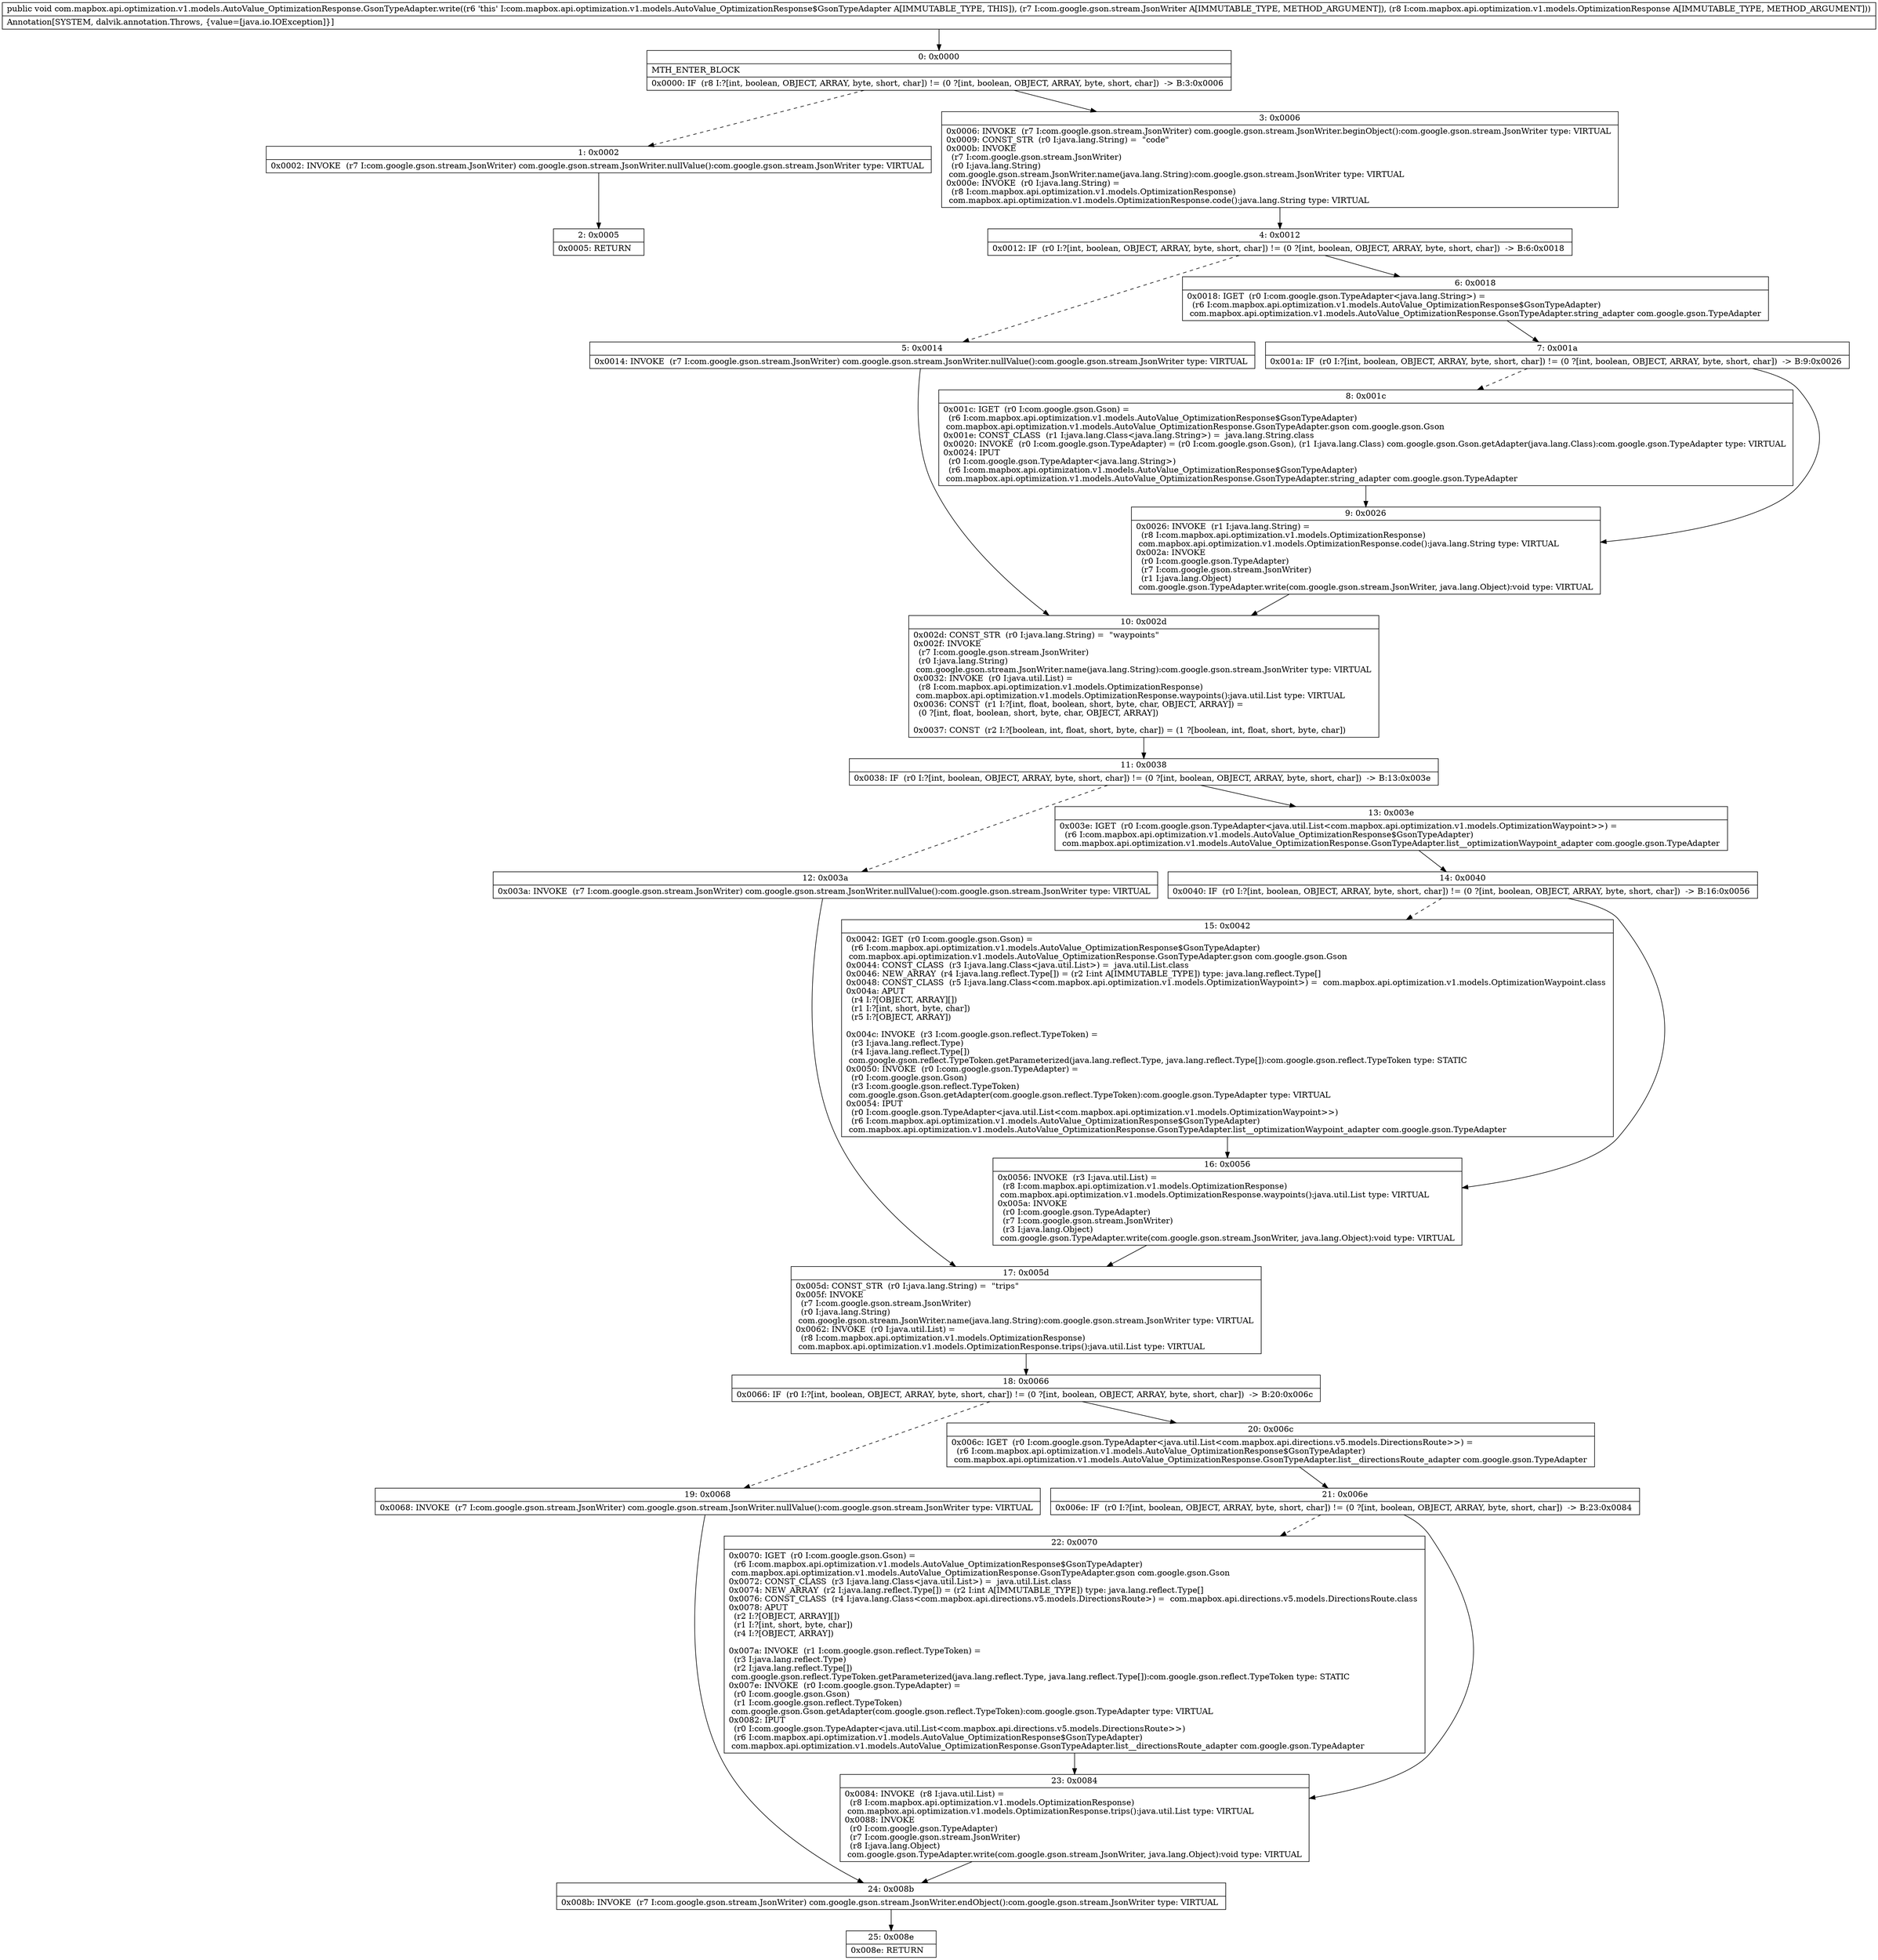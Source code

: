digraph "CFG forcom.mapbox.api.optimization.v1.models.AutoValue_OptimizationResponse.GsonTypeAdapter.write(Lcom\/google\/gson\/stream\/JsonWriter;Lcom\/mapbox\/api\/optimization\/v1\/models\/OptimizationResponse;)V" {
Node_0 [shape=record,label="{0\:\ 0x0000|MTH_ENTER_BLOCK\l|0x0000: IF  (r8 I:?[int, boolean, OBJECT, ARRAY, byte, short, char]) != (0 ?[int, boolean, OBJECT, ARRAY, byte, short, char])  \-\> B:3:0x0006 \l}"];
Node_1 [shape=record,label="{1\:\ 0x0002|0x0002: INVOKE  (r7 I:com.google.gson.stream.JsonWriter) com.google.gson.stream.JsonWriter.nullValue():com.google.gson.stream.JsonWriter type: VIRTUAL \l}"];
Node_2 [shape=record,label="{2\:\ 0x0005|0x0005: RETURN   \l}"];
Node_3 [shape=record,label="{3\:\ 0x0006|0x0006: INVOKE  (r7 I:com.google.gson.stream.JsonWriter) com.google.gson.stream.JsonWriter.beginObject():com.google.gson.stream.JsonWriter type: VIRTUAL \l0x0009: CONST_STR  (r0 I:java.lang.String) =  \"code\" \l0x000b: INVOKE  \l  (r7 I:com.google.gson.stream.JsonWriter)\l  (r0 I:java.lang.String)\l com.google.gson.stream.JsonWriter.name(java.lang.String):com.google.gson.stream.JsonWriter type: VIRTUAL \l0x000e: INVOKE  (r0 I:java.lang.String) = \l  (r8 I:com.mapbox.api.optimization.v1.models.OptimizationResponse)\l com.mapbox.api.optimization.v1.models.OptimizationResponse.code():java.lang.String type: VIRTUAL \l}"];
Node_4 [shape=record,label="{4\:\ 0x0012|0x0012: IF  (r0 I:?[int, boolean, OBJECT, ARRAY, byte, short, char]) != (0 ?[int, boolean, OBJECT, ARRAY, byte, short, char])  \-\> B:6:0x0018 \l}"];
Node_5 [shape=record,label="{5\:\ 0x0014|0x0014: INVOKE  (r7 I:com.google.gson.stream.JsonWriter) com.google.gson.stream.JsonWriter.nullValue():com.google.gson.stream.JsonWriter type: VIRTUAL \l}"];
Node_6 [shape=record,label="{6\:\ 0x0018|0x0018: IGET  (r0 I:com.google.gson.TypeAdapter\<java.lang.String\>) = \l  (r6 I:com.mapbox.api.optimization.v1.models.AutoValue_OptimizationResponse$GsonTypeAdapter)\l com.mapbox.api.optimization.v1.models.AutoValue_OptimizationResponse.GsonTypeAdapter.string_adapter com.google.gson.TypeAdapter \l}"];
Node_7 [shape=record,label="{7\:\ 0x001a|0x001a: IF  (r0 I:?[int, boolean, OBJECT, ARRAY, byte, short, char]) != (0 ?[int, boolean, OBJECT, ARRAY, byte, short, char])  \-\> B:9:0x0026 \l}"];
Node_8 [shape=record,label="{8\:\ 0x001c|0x001c: IGET  (r0 I:com.google.gson.Gson) = \l  (r6 I:com.mapbox.api.optimization.v1.models.AutoValue_OptimizationResponse$GsonTypeAdapter)\l com.mapbox.api.optimization.v1.models.AutoValue_OptimizationResponse.GsonTypeAdapter.gson com.google.gson.Gson \l0x001e: CONST_CLASS  (r1 I:java.lang.Class\<java.lang.String\>) =  java.lang.String.class \l0x0020: INVOKE  (r0 I:com.google.gson.TypeAdapter) = (r0 I:com.google.gson.Gson), (r1 I:java.lang.Class) com.google.gson.Gson.getAdapter(java.lang.Class):com.google.gson.TypeAdapter type: VIRTUAL \l0x0024: IPUT  \l  (r0 I:com.google.gson.TypeAdapter\<java.lang.String\>)\l  (r6 I:com.mapbox.api.optimization.v1.models.AutoValue_OptimizationResponse$GsonTypeAdapter)\l com.mapbox.api.optimization.v1.models.AutoValue_OptimizationResponse.GsonTypeAdapter.string_adapter com.google.gson.TypeAdapter \l}"];
Node_9 [shape=record,label="{9\:\ 0x0026|0x0026: INVOKE  (r1 I:java.lang.String) = \l  (r8 I:com.mapbox.api.optimization.v1.models.OptimizationResponse)\l com.mapbox.api.optimization.v1.models.OptimizationResponse.code():java.lang.String type: VIRTUAL \l0x002a: INVOKE  \l  (r0 I:com.google.gson.TypeAdapter)\l  (r7 I:com.google.gson.stream.JsonWriter)\l  (r1 I:java.lang.Object)\l com.google.gson.TypeAdapter.write(com.google.gson.stream.JsonWriter, java.lang.Object):void type: VIRTUAL \l}"];
Node_10 [shape=record,label="{10\:\ 0x002d|0x002d: CONST_STR  (r0 I:java.lang.String) =  \"waypoints\" \l0x002f: INVOKE  \l  (r7 I:com.google.gson.stream.JsonWriter)\l  (r0 I:java.lang.String)\l com.google.gson.stream.JsonWriter.name(java.lang.String):com.google.gson.stream.JsonWriter type: VIRTUAL \l0x0032: INVOKE  (r0 I:java.util.List) = \l  (r8 I:com.mapbox.api.optimization.v1.models.OptimizationResponse)\l com.mapbox.api.optimization.v1.models.OptimizationResponse.waypoints():java.util.List type: VIRTUAL \l0x0036: CONST  (r1 I:?[int, float, boolean, short, byte, char, OBJECT, ARRAY]) = \l  (0 ?[int, float, boolean, short, byte, char, OBJECT, ARRAY])\l \l0x0037: CONST  (r2 I:?[boolean, int, float, short, byte, char]) = (1 ?[boolean, int, float, short, byte, char]) \l}"];
Node_11 [shape=record,label="{11\:\ 0x0038|0x0038: IF  (r0 I:?[int, boolean, OBJECT, ARRAY, byte, short, char]) != (0 ?[int, boolean, OBJECT, ARRAY, byte, short, char])  \-\> B:13:0x003e \l}"];
Node_12 [shape=record,label="{12\:\ 0x003a|0x003a: INVOKE  (r7 I:com.google.gson.stream.JsonWriter) com.google.gson.stream.JsonWriter.nullValue():com.google.gson.stream.JsonWriter type: VIRTUAL \l}"];
Node_13 [shape=record,label="{13\:\ 0x003e|0x003e: IGET  (r0 I:com.google.gson.TypeAdapter\<java.util.List\<com.mapbox.api.optimization.v1.models.OptimizationWaypoint\>\>) = \l  (r6 I:com.mapbox.api.optimization.v1.models.AutoValue_OptimizationResponse$GsonTypeAdapter)\l com.mapbox.api.optimization.v1.models.AutoValue_OptimizationResponse.GsonTypeAdapter.list__optimizationWaypoint_adapter com.google.gson.TypeAdapter \l}"];
Node_14 [shape=record,label="{14\:\ 0x0040|0x0040: IF  (r0 I:?[int, boolean, OBJECT, ARRAY, byte, short, char]) != (0 ?[int, boolean, OBJECT, ARRAY, byte, short, char])  \-\> B:16:0x0056 \l}"];
Node_15 [shape=record,label="{15\:\ 0x0042|0x0042: IGET  (r0 I:com.google.gson.Gson) = \l  (r6 I:com.mapbox.api.optimization.v1.models.AutoValue_OptimizationResponse$GsonTypeAdapter)\l com.mapbox.api.optimization.v1.models.AutoValue_OptimizationResponse.GsonTypeAdapter.gson com.google.gson.Gson \l0x0044: CONST_CLASS  (r3 I:java.lang.Class\<java.util.List\>) =  java.util.List.class \l0x0046: NEW_ARRAY  (r4 I:java.lang.reflect.Type[]) = (r2 I:int A[IMMUTABLE_TYPE]) type: java.lang.reflect.Type[] \l0x0048: CONST_CLASS  (r5 I:java.lang.Class\<com.mapbox.api.optimization.v1.models.OptimizationWaypoint\>) =  com.mapbox.api.optimization.v1.models.OptimizationWaypoint.class \l0x004a: APUT  \l  (r4 I:?[OBJECT, ARRAY][])\l  (r1 I:?[int, short, byte, char])\l  (r5 I:?[OBJECT, ARRAY])\l \l0x004c: INVOKE  (r3 I:com.google.gson.reflect.TypeToken) = \l  (r3 I:java.lang.reflect.Type)\l  (r4 I:java.lang.reflect.Type[])\l com.google.gson.reflect.TypeToken.getParameterized(java.lang.reflect.Type, java.lang.reflect.Type[]):com.google.gson.reflect.TypeToken type: STATIC \l0x0050: INVOKE  (r0 I:com.google.gson.TypeAdapter) = \l  (r0 I:com.google.gson.Gson)\l  (r3 I:com.google.gson.reflect.TypeToken)\l com.google.gson.Gson.getAdapter(com.google.gson.reflect.TypeToken):com.google.gson.TypeAdapter type: VIRTUAL \l0x0054: IPUT  \l  (r0 I:com.google.gson.TypeAdapter\<java.util.List\<com.mapbox.api.optimization.v1.models.OptimizationWaypoint\>\>)\l  (r6 I:com.mapbox.api.optimization.v1.models.AutoValue_OptimizationResponse$GsonTypeAdapter)\l com.mapbox.api.optimization.v1.models.AutoValue_OptimizationResponse.GsonTypeAdapter.list__optimizationWaypoint_adapter com.google.gson.TypeAdapter \l}"];
Node_16 [shape=record,label="{16\:\ 0x0056|0x0056: INVOKE  (r3 I:java.util.List) = \l  (r8 I:com.mapbox.api.optimization.v1.models.OptimizationResponse)\l com.mapbox.api.optimization.v1.models.OptimizationResponse.waypoints():java.util.List type: VIRTUAL \l0x005a: INVOKE  \l  (r0 I:com.google.gson.TypeAdapter)\l  (r7 I:com.google.gson.stream.JsonWriter)\l  (r3 I:java.lang.Object)\l com.google.gson.TypeAdapter.write(com.google.gson.stream.JsonWriter, java.lang.Object):void type: VIRTUAL \l}"];
Node_17 [shape=record,label="{17\:\ 0x005d|0x005d: CONST_STR  (r0 I:java.lang.String) =  \"trips\" \l0x005f: INVOKE  \l  (r7 I:com.google.gson.stream.JsonWriter)\l  (r0 I:java.lang.String)\l com.google.gson.stream.JsonWriter.name(java.lang.String):com.google.gson.stream.JsonWriter type: VIRTUAL \l0x0062: INVOKE  (r0 I:java.util.List) = \l  (r8 I:com.mapbox.api.optimization.v1.models.OptimizationResponse)\l com.mapbox.api.optimization.v1.models.OptimizationResponse.trips():java.util.List type: VIRTUAL \l}"];
Node_18 [shape=record,label="{18\:\ 0x0066|0x0066: IF  (r0 I:?[int, boolean, OBJECT, ARRAY, byte, short, char]) != (0 ?[int, boolean, OBJECT, ARRAY, byte, short, char])  \-\> B:20:0x006c \l}"];
Node_19 [shape=record,label="{19\:\ 0x0068|0x0068: INVOKE  (r7 I:com.google.gson.stream.JsonWriter) com.google.gson.stream.JsonWriter.nullValue():com.google.gson.stream.JsonWriter type: VIRTUAL \l}"];
Node_20 [shape=record,label="{20\:\ 0x006c|0x006c: IGET  (r0 I:com.google.gson.TypeAdapter\<java.util.List\<com.mapbox.api.directions.v5.models.DirectionsRoute\>\>) = \l  (r6 I:com.mapbox.api.optimization.v1.models.AutoValue_OptimizationResponse$GsonTypeAdapter)\l com.mapbox.api.optimization.v1.models.AutoValue_OptimizationResponse.GsonTypeAdapter.list__directionsRoute_adapter com.google.gson.TypeAdapter \l}"];
Node_21 [shape=record,label="{21\:\ 0x006e|0x006e: IF  (r0 I:?[int, boolean, OBJECT, ARRAY, byte, short, char]) != (0 ?[int, boolean, OBJECT, ARRAY, byte, short, char])  \-\> B:23:0x0084 \l}"];
Node_22 [shape=record,label="{22\:\ 0x0070|0x0070: IGET  (r0 I:com.google.gson.Gson) = \l  (r6 I:com.mapbox.api.optimization.v1.models.AutoValue_OptimizationResponse$GsonTypeAdapter)\l com.mapbox.api.optimization.v1.models.AutoValue_OptimizationResponse.GsonTypeAdapter.gson com.google.gson.Gson \l0x0072: CONST_CLASS  (r3 I:java.lang.Class\<java.util.List\>) =  java.util.List.class \l0x0074: NEW_ARRAY  (r2 I:java.lang.reflect.Type[]) = (r2 I:int A[IMMUTABLE_TYPE]) type: java.lang.reflect.Type[] \l0x0076: CONST_CLASS  (r4 I:java.lang.Class\<com.mapbox.api.directions.v5.models.DirectionsRoute\>) =  com.mapbox.api.directions.v5.models.DirectionsRoute.class \l0x0078: APUT  \l  (r2 I:?[OBJECT, ARRAY][])\l  (r1 I:?[int, short, byte, char])\l  (r4 I:?[OBJECT, ARRAY])\l \l0x007a: INVOKE  (r1 I:com.google.gson.reflect.TypeToken) = \l  (r3 I:java.lang.reflect.Type)\l  (r2 I:java.lang.reflect.Type[])\l com.google.gson.reflect.TypeToken.getParameterized(java.lang.reflect.Type, java.lang.reflect.Type[]):com.google.gson.reflect.TypeToken type: STATIC \l0x007e: INVOKE  (r0 I:com.google.gson.TypeAdapter) = \l  (r0 I:com.google.gson.Gson)\l  (r1 I:com.google.gson.reflect.TypeToken)\l com.google.gson.Gson.getAdapter(com.google.gson.reflect.TypeToken):com.google.gson.TypeAdapter type: VIRTUAL \l0x0082: IPUT  \l  (r0 I:com.google.gson.TypeAdapter\<java.util.List\<com.mapbox.api.directions.v5.models.DirectionsRoute\>\>)\l  (r6 I:com.mapbox.api.optimization.v1.models.AutoValue_OptimizationResponse$GsonTypeAdapter)\l com.mapbox.api.optimization.v1.models.AutoValue_OptimizationResponse.GsonTypeAdapter.list__directionsRoute_adapter com.google.gson.TypeAdapter \l}"];
Node_23 [shape=record,label="{23\:\ 0x0084|0x0084: INVOKE  (r8 I:java.util.List) = \l  (r8 I:com.mapbox.api.optimization.v1.models.OptimizationResponse)\l com.mapbox.api.optimization.v1.models.OptimizationResponse.trips():java.util.List type: VIRTUAL \l0x0088: INVOKE  \l  (r0 I:com.google.gson.TypeAdapter)\l  (r7 I:com.google.gson.stream.JsonWriter)\l  (r8 I:java.lang.Object)\l com.google.gson.TypeAdapter.write(com.google.gson.stream.JsonWriter, java.lang.Object):void type: VIRTUAL \l}"];
Node_24 [shape=record,label="{24\:\ 0x008b|0x008b: INVOKE  (r7 I:com.google.gson.stream.JsonWriter) com.google.gson.stream.JsonWriter.endObject():com.google.gson.stream.JsonWriter type: VIRTUAL \l}"];
Node_25 [shape=record,label="{25\:\ 0x008e|0x008e: RETURN   \l}"];
MethodNode[shape=record,label="{public void com.mapbox.api.optimization.v1.models.AutoValue_OptimizationResponse.GsonTypeAdapter.write((r6 'this' I:com.mapbox.api.optimization.v1.models.AutoValue_OptimizationResponse$GsonTypeAdapter A[IMMUTABLE_TYPE, THIS]), (r7 I:com.google.gson.stream.JsonWriter A[IMMUTABLE_TYPE, METHOD_ARGUMENT]), (r8 I:com.mapbox.api.optimization.v1.models.OptimizationResponse A[IMMUTABLE_TYPE, METHOD_ARGUMENT]))  | Annotation[SYSTEM, dalvik.annotation.Throws, \{value=[java.io.IOException]\}]\l}"];
MethodNode -> Node_0;
Node_0 -> Node_1[style=dashed];
Node_0 -> Node_3;
Node_1 -> Node_2;
Node_3 -> Node_4;
Node_4 -> Node_5[style=dashed];
Node_4 -> Node_6;
Node_5 -> Node_10;
Node_6 -> Node_7;
Node_7 -> Node_8[style=dashed];
Node_7 -> Node_9;
Node_8 -> Node_9;
Node_9 -> Node_10;
Node_10 -> Node_11;
Node_11 -> Node_12[style=dashed];
Node_11 -> Node_13;
Node_12 -> Node_17;
Node_13 -> Node_14;
Node_14 -> Node_15[style=dashed];
Node_14 -> Node_16;
Node_15 -> Node_16;
Node_16 -> Node_17;
Node_17 -> Node_18;
Node_18 -> Node_19[style=dashed];
Node_18 -> Node_20;
Node_19 -> Node_24;
Node_20 -> Node_21;
Node_21 -> Node_22[style=dashed];
Node_21 -> Node_23;
Node_22 -> Node_23;
Node_23 -> Node_24;
Node_24 -> Node_25;
}

